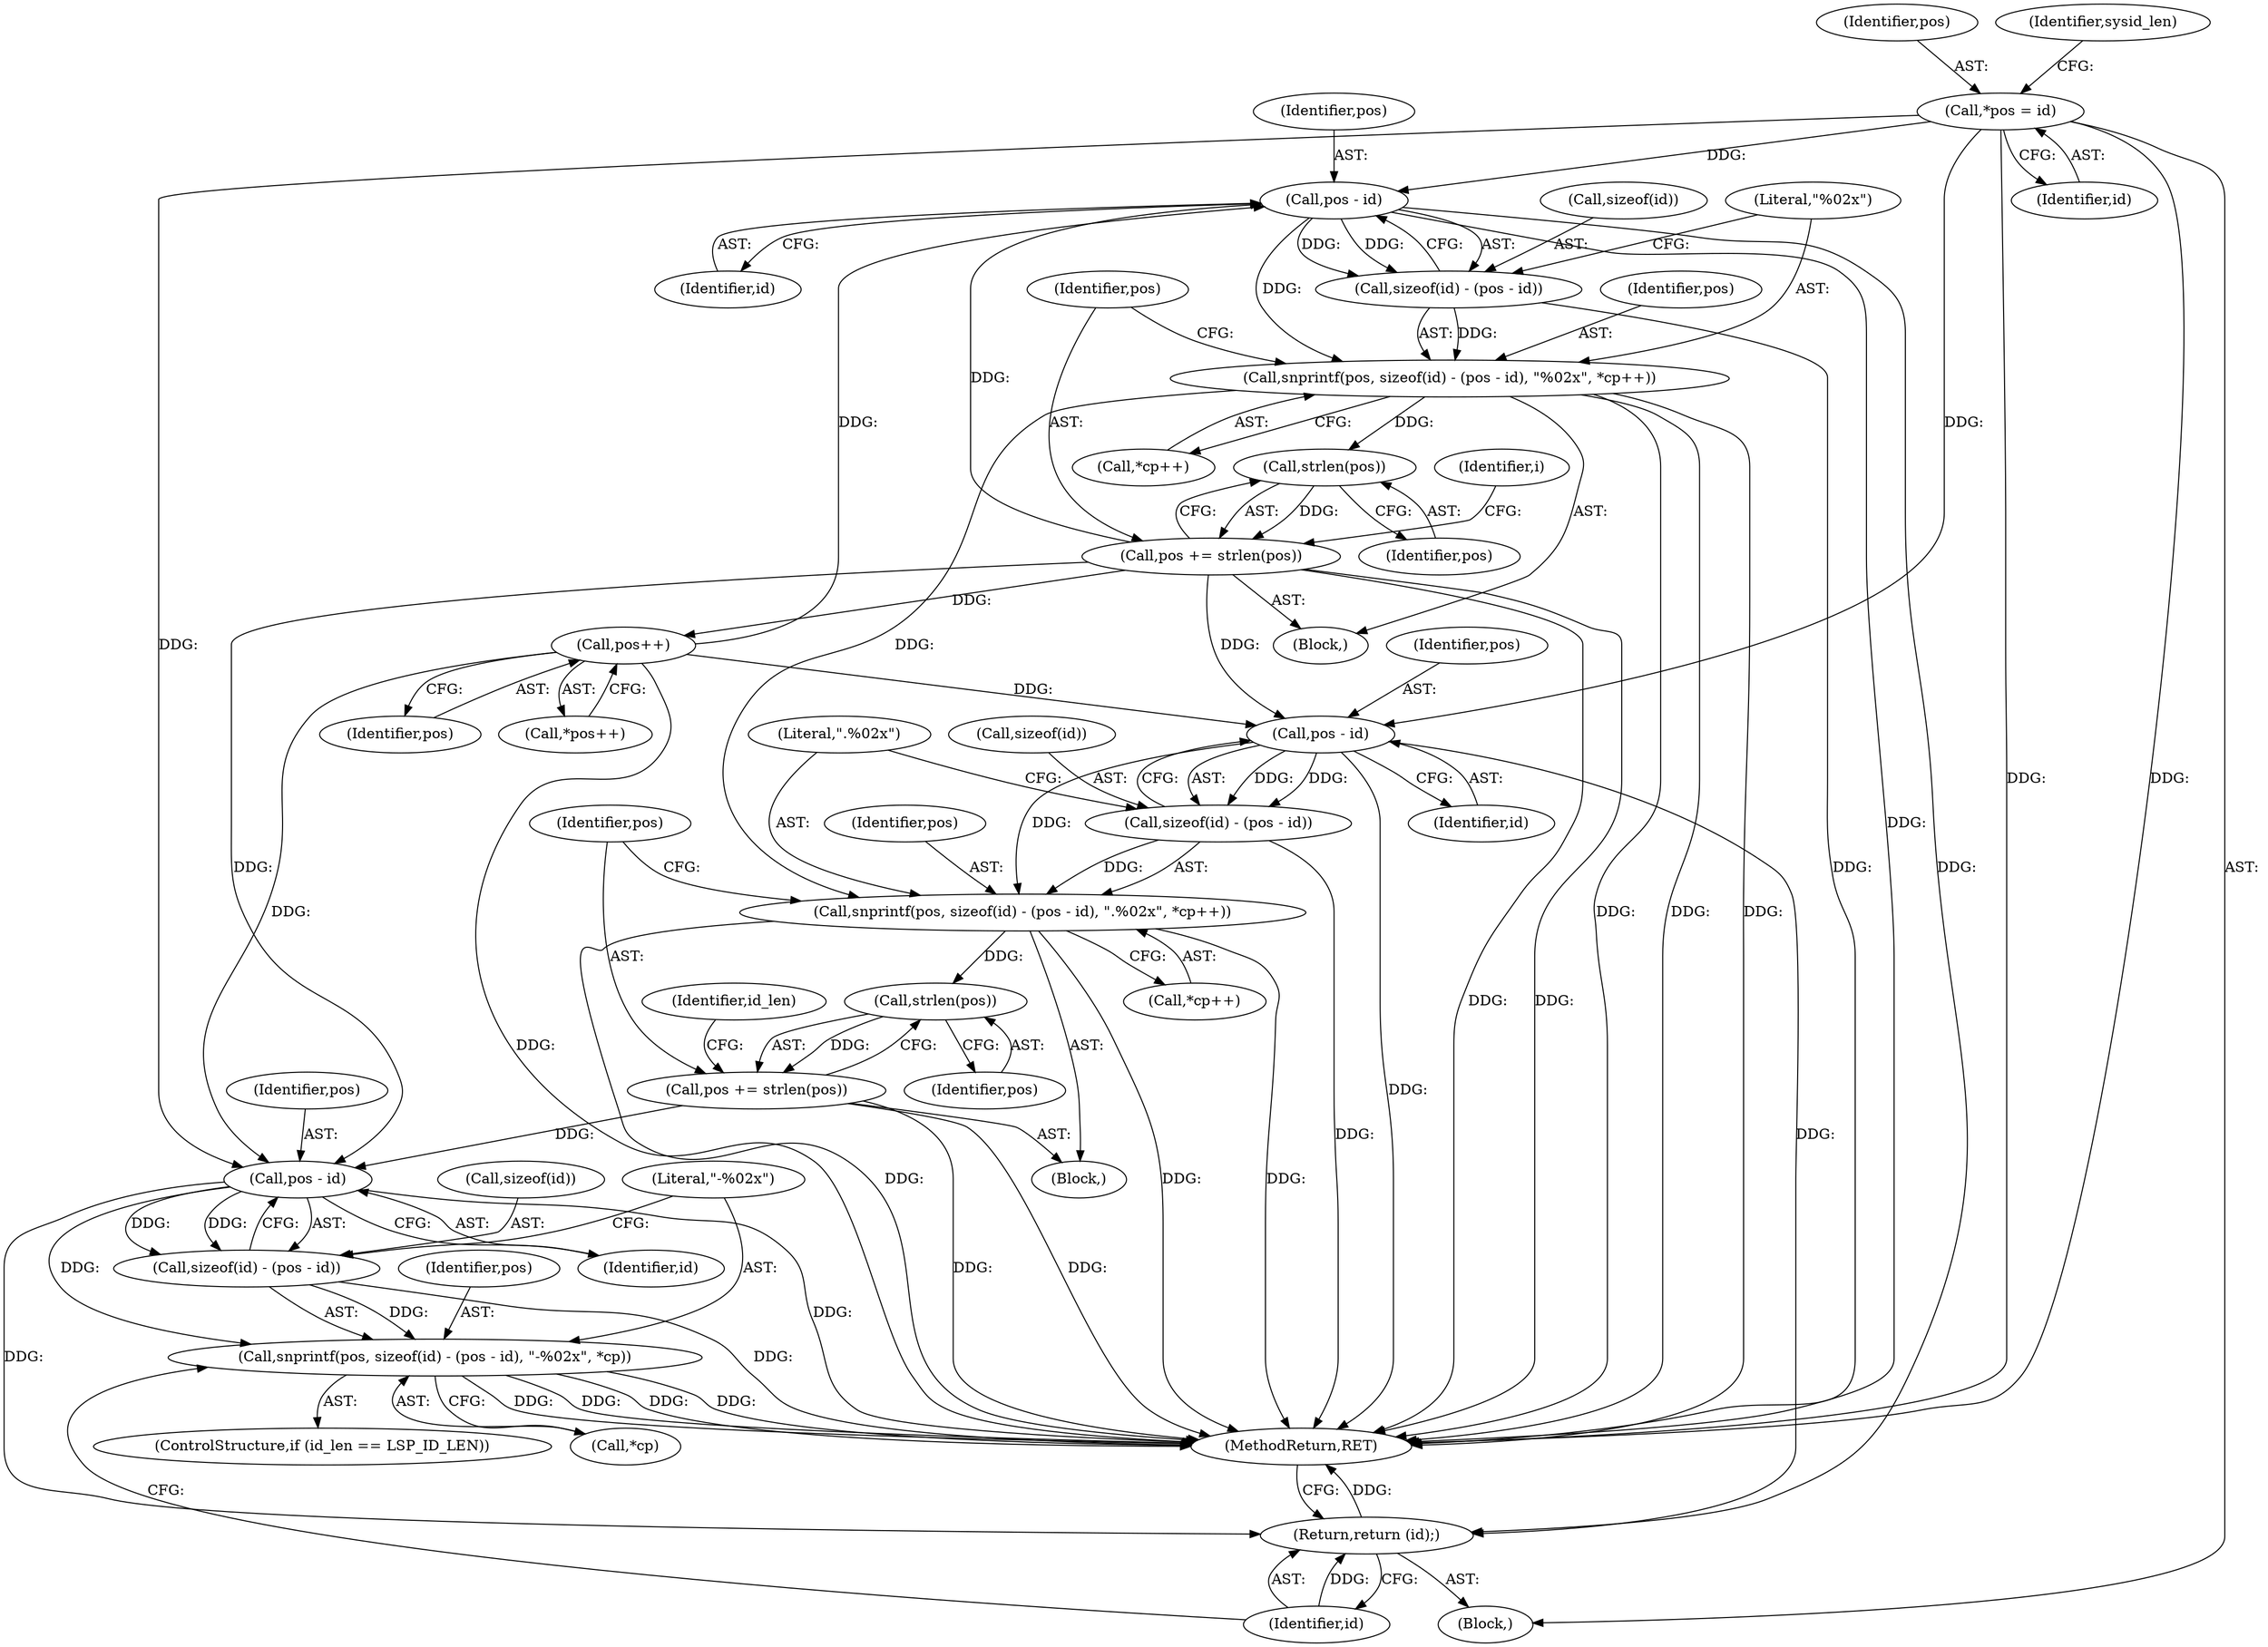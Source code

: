 digraph "0_tcpdump_571a6f33f47e7a2394fa08f925e534135c29cf1e@API" {
"1000165" [label="(Call,snprintf(pos, sizeof(id) - (pos - id), \".%02x\", *cp++))"];
"1000170" [label="(Call,pos - id)"];
"1000107" [label="(Call,*pos = id)"];
"1000157" [label="(Call,pos++)"];
"1000143" [label="(Call,pos += strlen(pos))"];
"1000145" [label="(Call,strlen(pos))"];
"1000131" [label="(Call,snprintf(pos, sizeof(id) - (pos - id), \"%02x\", *cp++))"];
"1000136" [label="(Call,pos - id)"];
"1000133" [label="(Call,sizeof(id) - (pos - id))"];
"1000167" [label="(Call,sizeof(id) - (pos - id))"];
"1000179" [label="(Call,strlen(pos))"];
"1000177" [label="(Call,pos += strlen(pos))"];
"1000190" [label="(Call,pos - id)"];
"1000185" [label="(Call,snprintf(pos, sizeof(id) - (pos - id), \"-%02x\", *cp))"];
"1000187" [label="(Call,sizeof(id) - (pos - id))"];
"1000196" [label="(Return,return (id);)"];
"1000139" [label="(Literal,\"%02x\")"];
"1000166" [label="(Identifier,pos)"];
"1000197" [label="(Identifier,id)"];
"1000188" [label="(Call,sizeof(id))"];
"1000198" [label="(MethodReturn,RET)"];
"1000196" [label="(Return,return (id);)"];
"1000191" [label="(Identifier,pos)"];
"1000186" [label="(Identifier,pos)"];
"1000177" [label="(Call,pos += strlen(pos))"];
"1000143" [label="(Call,pos += strlen(pos))"];
"1000130" [label="(Block,)"];
"1000167" [label="(Call,sizeof(id) - (pos - id))"];
"1000137" [label="(Identifier,pos)"];
"1000194" [label="(Call,*cp)"];
"1000180" [label="(Identifier,pos)"];
"1000157" [label="(Call,pos++)"];
"1000109" [label="(Identifier,id)"];
"1000171" [label="(Identifier,pos)"];
"1000140" [label="(Call,*cp++)"];
"1000165" [label="(Call,snprintf(pos, sizeof(id) - (pos - id), \".%02x\", *cp++))"];
"1000190" [label="(Call,pos - id)"];
"1000156" [label="(Call,*pos++)"];
"1000164" [label="(Block,)"];
"1000136" [label="(Call,pos - id)"];
"1000138" [label="(Identifier,id)"];
"1000108" [label="(Identifier,pos)"];
"1000146" [label="(Identifier,pos)"];
"1000183" [label="(Identifier,id_len)"];
"1000178" [label="(Identifier,pos)"];
"1000133" [label="(Call,sizeof(id) - (pos - id))"];
"1000131" [label="(Call,snprintf(pos, sizeof(id) - (pos - id), \"%02x\", *cp++))"];
"1000107" [label="(Call,*pos = id)"];
"1000187" [label="(Call,sizeof(id) - (pos - id))"];
"1000112" [label="(Identifier,sysid_len)"];
"1000168" [label="(Call,sizeof(id))"];
"1000103" [label="(Block,)"];
"1000179" [label="(Call,strlen(pos))"];
"1000134" [label="(Call,sizeof(id))"];
"1000192" [label="(Identifier,id)"];
"1000174" [label="(Call,*cp++)"];
"1000170" [label="(Call,pos - id)"];
"1000132" [label="(Identifier,pos)"];
"1000173" [label="(Literal,\".%02x\")"];
"1000145" [label="(Call,strlen(pos))"];
"1000150" [label="(Identifier,i)"];
"1000172" [label="(Identifier,id)"];
"1000158" [label="(Identifier,pos)"];
"1000185" [label="(Call,snprintf(pos, sizeof(id) - (pos - id), \"-%02x\", *cp))"];
"1000193" [label="(Literal,\"-%02x\")"];
"1000181" [label="(ControlStructure,if (id_len == LSP_ID_LEN))"];
"1000144" [label="(Identifier,pos)"];
"1000165" -> "1000164"  [label="AST: "];
"1000165" -> "1000174"  [label="CFG: "];
"1000166" -> "1000165"  [label="AST: "];
"1000167" -> "1000165"  [label="AST: "];
"1000173" -> "1000165"  [label="AST: "];
"1000174" -> "1000165"  [label="AST: "];
"1000178" -> "1000165"  [label="CFG: "];
"1000165" -> "1000198"  [label="DDG: "];
"1000165" -> "1000198"  [label="DDG: "];
"1000165" -> "1000198"  [label="DDG: "];
"1000170" -> "1000165"  [label="DDG: "];
"1000167" -> "1000165"  [label="DDG: "];
"1000131" -> "1000165"  [label="DDG: "];
"1000165" -> "1000179"  [label="DDG: "];
"1000170" -> "1000167"  [label="AST: "];
"1000170" -> "1000172"  [label="CFG: "];
"1000171" -> "1000170"  [label="AST: "];
"1000172" -> "1000170"  [label="AST: "];
"1000167" -> "1000170"  [label="CFG: "];
"1000170" -> "1000198"  [label="DDG: "];
"1000170" -> "1000167"  [label="DDG: "];
"1000170" -> "1000167"  [label="DDG: "];
"1000107" -> "1000170"  [label="DDG: "];
"1000157" -> "1000170"  [label="DDG: "];
"1000143" -> "1000170"  [label="DDG: "];
"1000170" -> "1000196"  [label="DDG: "];
"1000107" -> "1000103"  [label="AST: "];
"1000107" -> "1000109"  [label="CFG: "];
"1000108" -> "1000107"  [label="AST: "];
"1000109" -> "1000107"  [label="AST: "];
"1000112" -> "1000107"  [label="CFG: "];
"1000107" -> "1000198"  [label="DDG: "];
"1000107" -> "1000198"  [label="DDG: "];
"1000107" -> "1000136"  [label="DDG: "];
"1000107" -> "1000190"  [label="DDG: "];
"1000157" -> "1000156"  [label="AST: "];
"1000157" -> "1000158"  [label="CFG: "];
"1000158" -> "1000157"  [label="AST: "];
"1000156" -> "1000157"  [label="CFG: "];
"1000157" -> "1000198"  [label="DDG: "];
"1000157" -> "1000136"  [label="DDG: "];
"1000143" -> "1000157"  [label="DDG: "];
"1000157" -> "1000190"  [label="DDG: "];
"1000143" -> "1000130"  [label="AST: "];
"1000143" -> "1000145"  [label="CFG: "];
"1000144" -> "1000143"  [label="AST: "];
"1000145" -> "1000143"  [label="AST: "];
"1000150" -> "1000143"  [label="CFG: "];
"1000143" -> "1000198"  [label="DDG: "];
"1000143" -> "1000198"  [label="DDG: "];
"1000143" -> "1000136"  [label="DDG: "];
"1000145" -> "1000143"  [label="DDG: "];
"1000143" -> "1000190"  [label="DDG: "];
"1000145" -> "1000146"  [label="CFG: "];
"1000146" -> "1000145"  [label="AST: "];
"1000131" -> "1000145"  [label="DDG: "];
"1000131" -> "1000130"  [label="AST: "];
"1000131" -> "1000140"  [label="CFG: "];
"1000132" -> "1000131"  [label="AST: "];
"1000133" -> "1000131"  [label="AST: "];
"1000139" -> "1000131"  [label="AST: "];
"1000140" -> "1000131"  [label="AST: "];
"1000144" -> "1000131"  [label="CFG: "];
"1000131" -> "1000198"  [label="DDG: "];
"1000131" -> "1000198"  [label="DDG: "];
"1000131" -> "1000198"  [label="DDG: "];
"1000136" -> "1000131"  [label="DDG: "];
"1000133" -> "1000131"  [label="DDG: "];
"1000136" -> "1000133"  [label="AST: "];
"1000136" -> "1000138"  [label="CFG: "];
"1000137" -> "1000136"  [label="AST: "];
"1000138" -> "1000136"  [label="AST: "];
"1000133" -> "1000136"  [label="CFG: "];
"1000136" -> "1000198"  [label="DDG: "];
"1000136" -> "1000133"  [label="DDG: "];
"1000136" -> "1000133"  [label="DDG: "];
"1000136" -> "1000196"  [label="DDG: "];
"1000134" -> "1000133"  [label="AST: "];
"1000139" -> "1000133"  [label="CFG: "];
"1000133" -> "1000198"  [label="DDG: "];
"1000168" -> "1000167"  [label="AST: "];
"1000173" -> "1000167"  [label="CFG: "];
"1000167" -> "1000198"  [label="DDG: "];
"1000179" -> "1000177"  [label="AST: "];
"1000179" -> "1000180"  [label="CFG: "];
"1000180" -> "1000179"  [label="AST: "];
"1000177" -> "1000179"  [label="CFG: "];
"1000179" -> "1000177"  [label="DDG: "];
"1000177" -> "1000164"  [label="AST: "];
"1000178" -> "1000177"  [label="AST: "];
"1000183" -> "1000177"  [label="CFG: "];
"1000177" -> "1000198"  [label="DDG: "];
"1000177" -> "1000198"  [label="DDG: "];
"1000177" -> "1000190"  [label="DDG: "];
"1000190" -> "1000187"  [label="AST: "];
"1000190" -> "1000192"  [label="CFG: "];
"1000191" -> "1000190"  [label="AST: "];
"1000192" -> "1000190"  [label="AST: "];
"1000187" -> "1000190"  [label="CFG: "];
"1000190" -> "1000198"  [label="DDG: "];
"1000190" -> "1000185"  [label="DDG: "];
"1000190" -> "1000187"  [label="DDG: "];
"1000190" -> "1000187"  [label="DDG: "];
"1000190" -> "1000196"  [label="DDG: "];
"1000185" -> "1000181"  [label="AST: "];
"1000185" -> "1000194"  [label="CFG: "];
"1000186" -> "1000185"  [label="AST: "];
"1000187" -> "1000185"  [label="AST: "];
"1000193" -> "1000185"  [label="AST: "];
"1000194" -> "1000185"  [label="AST: "];
"1000197" -> "1000185"  [label="CFG: "];
"1000185" -> "1000198"  [label="DDG: "];
"1000185" -> "1000198"  [label="DDG: "];
"1000185" -> "1000198"  [label="DDG: "];
"1000185" -> "1000198"  [label="DDG: "];
"1000187" -> "1000185"  [label="DDG: "];
"1000188" -> "1000187"  [label="AST: "];
"1000193" -> "1000187"  [label="CFG: "];
"1000187" -> "1000198"  [label="DDG: "];
"1000196" -> "1000103"  [label="AST: "];
"1000196" -> "1000197"  [label="CFG: "];
"1000197" -> "1000196"  [label="AST: "];
"1000198" -> "1000196"  [label="CFG: "];
"1000196" -> "1000198"  [label="DDG: "];
"1000197" -> "1000196"  [label="DDG: "];
}
